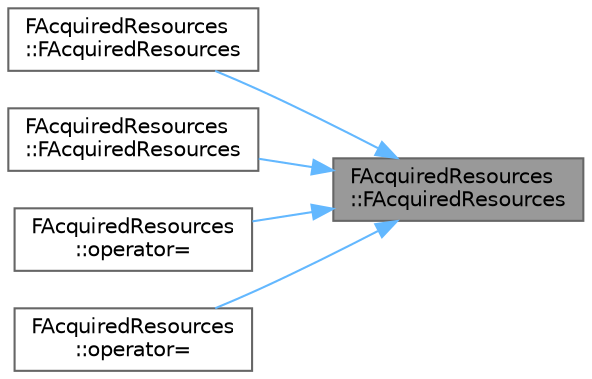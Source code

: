 digraph "FAcquiredResources::FAcquiredResources"
{
 // INTERACTIVE_SVG=YES
 // LATEX_PDF_SIZE
  bgcolor="transparent";
  edge [fontname=Helvetica,fontsize=10,labelfontname=Helvetica,labelfontsize=10];
  node [fontname=Helvetica,fontsize=10,shape=box,height=0.2,width=0.4];
  rankdir="RL";
  Node1 [id="Node000001",label="FAcquiredResources\l::FAcquiredResources",height=0.2,width=0.4,color="gray40", fillcolor="grey60", style="filled", fontcolor="black",tooltip="Default construction."];
  Node1 -> Node2 [id="edge1_Node000001_Node000002",dir="back",color="steelblue1",style="solid",tooltip=" "];
  Node2 [id="Node000002",label="FAcquiredResources\l::FAcquiredResources",height=0.2,width=0.4,color="grey40", fillcolor="white", style="filled",URL="$d0/d14/classFAcquiredResources.html#a01326f4e9c62a6479c0c6b3505375c84",tooltip="Copy construction is disabled."];
  Node1 -> Node3 [id="edge2_Node000001_Node000003",dir="back",color="steelblue1",style="solid",tooltip=" "];
  Node3 [id="Node000003",label="FAcquiredResources\l::FAcquiredResources",height=0.2,width=0.4,color="grey40", fillcolor="white", style="filled",URL="$d0/d14/classFAcquiredResources.html#a7a12a4a82996996edb1b8096b3262730",tooltip="Move construction/assignment implies a transfer of ownership of the acquired resources."];
  Node1 -> Node4 [id="edge3_Node000001_Node000004",dir="back",color="steelblue1",style="solid",tooltip=" "];
  Node4 [id="Node000004",label="FAcquiredResources\l::operator=",height=0.2,width=0.4,color="grey40", fillcolor="white", style="filled",URL="$d0/d14/classFAcquiredResources.html#a86c52926d963d2278b8d76fb318ebcc5",tooltip=" "];
  Node1 -> Node5 [id="edge4_Node000001_Node000005",dir="back",color="steelblue1",style="solid",tooltip=" "];
  Node5 [id="Node000005",label="FAcquiredResources\l::operator=",height=0.2,width=0.4,color="grey40", fillcolor="white", style="filled",URL="$d0/d14/classFAcquiredResources.html#a74bf0b801166f498dad93fd7fa7f0994",tooltip=" "];
}
